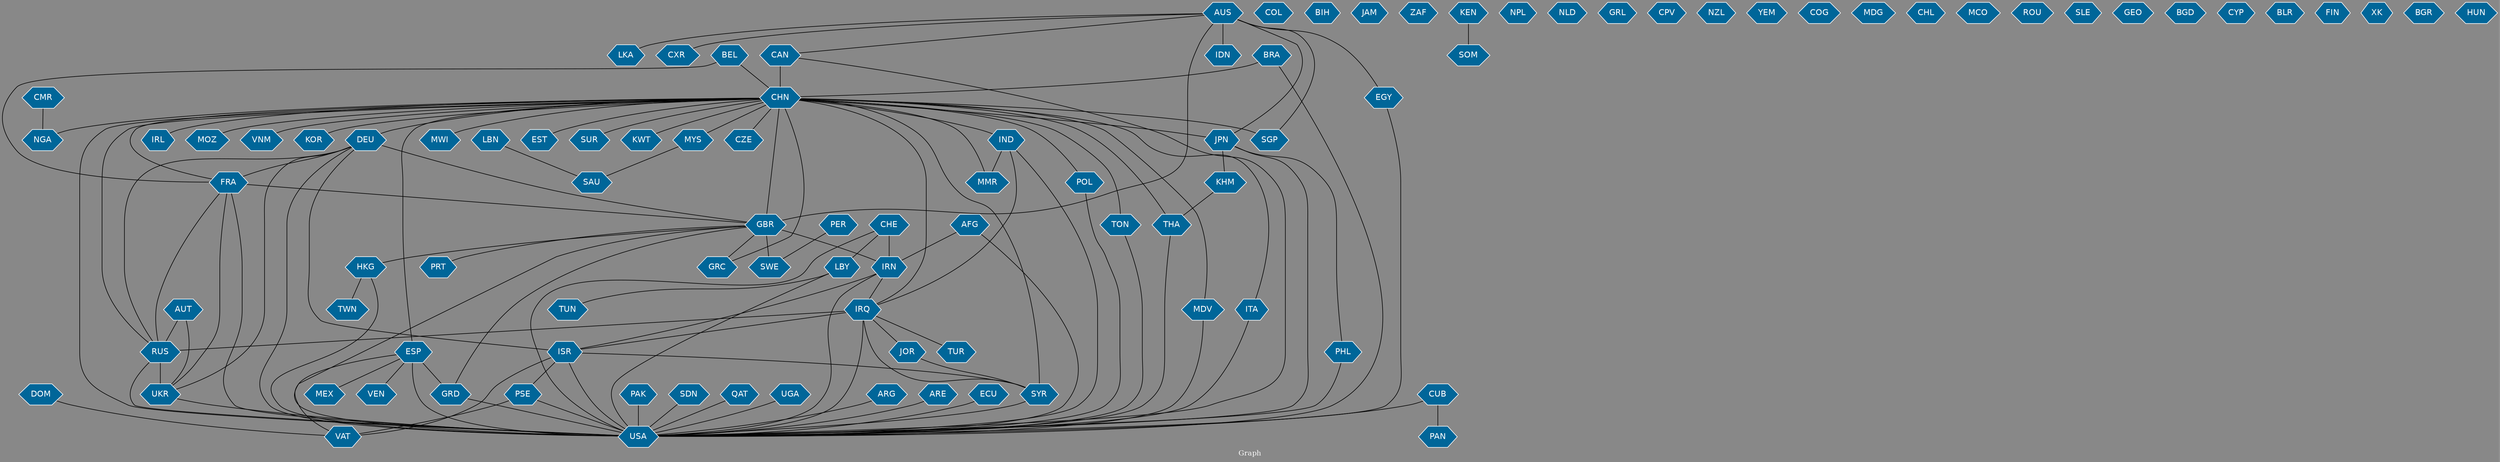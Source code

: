 // Countries together in item graph
graph {
	graph [bgcolor="#888888" fontcolor=white fontsize=12 label="Graph" outputorder=edgesfirst overlap=prism]
	node [color=white fillcolor="#006699" fontcolor=white fontname=Helvetica shape=hexagon style=filled]
	edge [arrowhead=open color=black fontcolor=white fontname=Courier fontsize=12]
		RUS [label=RUS]
		ITA [label=ITA]
		VAT [label=VAT]
		IRQ [label=IRQ]
		USA [label=USA]
		BRA [label=BRA]
		CHN [label=CHN]
		JPN [label=JPN]
		IDN [label=IDN]
		AUS [label=AUS]
		ISR [label=ISR]
		SYR [label=SYR]
		GBR [label=GBR]
		ESP [label=ESP]
		DEU [label=DEU]
		GRC [label=GRC]
		PAK [label=PAK]
		CAN [label=CAN]
		COL [label=COL]
		PRT [label=PRT]
		BIH [label=BIH]
		UKR [label=UKR]
		SDN [label=SDN]
		EGY [label=EGY]
		QAT [label=QAT]
		THA [label=THA]
		MMR [label=MMR]
		PHL [label=PHL]
		AFG [label=AFG]
		LBY [label=LBY]
		TUN [label=TUN]
		JAM [label=JAM]
		LBN [label=LBN]
		IRL [label=IRL]
		MOZ [label=MOZ]
		VNM [label=VNM]
		NGA [label=NGA]
		IRN [label=IRN]
		IND [label=IND]
		KOR [label=KOR]
		FRA [label=FRA]
		BEL [label=BEL]
		ZAF [label=ZAF]
		HKG [label=HKG]
		MEX [label=MEX]
		VEN [label=VEN]
		UGA [label=UGA]
		KEN [label=KEN]
		MYS [label=MYS]
		PSE [label=PSE]
		GRD [label=GRD]
		SWE [label=SWE]
		PER [label=PER]
		LKA [label=LKA]
		SAU [label=SAU]
		NPL [label=NPL]
		TUR [label=TUR]
		AUT [label=AUT]
		CUB [label=CUB]
		SGP [label=SGP]
		NLD [label=NLD]
		GRL [label=GRL]
		JOR [label=JOR]
		POL [label=POL]
		MWI [label=MWI]
		CPV [label=CPV]
		NZL [label=NZL]
		CHE [label=CHE]
		YEM [label=YEM]
		SOM [label=SOM]
		COG [label=COG]
		MDG [label=MDG]
		CHL [label=CHL]
		MCO [label=MCO]
		ROU [label=ROU]
		TON [label=TON]
		SLE [label=SLE]
		MDV [label=MDV]
		ARG [label=ARG]
		ARE [label=ARE]
		ECU [label=ECU]
		GEO [label=GEO]
		CMR [label=CMR]
		EST [label=EST]
		BGD [label=BGD]
		SUR [label=SUR]
		CYP [label=CYP]
		KWT [label=KWT]
		PAN [label=PAN]
		BLR [label=BLR]
		KHM [label=KHM]
		FIN [label=FIN]
		"CXR " [label="CXR "]
		CZE [label=CZE]
		DOM [label=DOM]
		XK [label=XK]
		TWN [label=TWN]
		BGR [label=BGR]
		HUN [label=HUN]
			HKG -- USA [weight=1]
			JPN -- KHM [weight=1]
			GBR -- IRN [weight=3]
			CUB -- PAN [weight=1]
			GRD -- USA [weight=2]
			CAN -- USA [weight=2]
			CHN -- IRQ [weight=8]
			THA -- USA [weight=1]
			MYS -- SAU [weight=1]
			LBY -- TUN [weight=1]
			ISR -- PSE [weight=11]
			IRQ -- ISR [weight=1]
			MDV -- USA [weight=1]
			DEU -- GBR [weight=2]
			GBR -- PRT [weight=1]
			AFG -- USA [weight=6]
			BRA -- USA [weight=1]
			CHE -- USA [weight=1]
			PSE -- VAT [weight=1]
			CHN -- POL [weight=1]
			JPN -- PHL [weight=1]
			CHN -- DEU [weight=2]
			AUS -- JPN [weight=2]
			IRN -- ISR [weight=1]
			BEL -- FRA [weight=2]
			AUS -- SGP [weight=1]
			LBY -- USA [weight=1]
			JOR -- SYR [weight=1]
			CHN -- MDV [weight=1]
			GBR -- GRC [weight=2]
			CHN -- ESP [weight=2]
			AUS -- "CXR " [weight=1]
			PER -- SWE [weight=1]
			ECU -- USA [weight=1]
			TON -- USA [weight=1]
			CHN -- GRC [weight=27]
			ARE -- USA [weight=1]
			ESP -- MEX [weight=1]
			AUT -- RUS [weight=1]
			CHN -- CZE [weight=1]
			AUS -- EGY [weight=1]
			DEU -- RUS [weight=1]
			JPN -- USA [weight=2]
			CHN -- USA [weight=47]
			CHN -- MOZ [weight=1]
			QAT -- USA [weight=1]
			CHN -- KWT [weight=2]
			CHN -- GBR [weight=34]
			AUS -- CAN [weight=1]
			ARG -- USA [weight=1]
			IND -- USA [weight=2]
			UGA -- USA [weight=1]
			CHN -- IND [weight=3]
			GBR -- HKG [weight=1]
			ISR -- VAT [weight=1]
			IRQ -- RUS [weight=1]
			CHE -- LBY [weight=1]
			CAN -- CHN [weight=8]
			EGY -- USA [weight=1]
			CHN -- JPN [weight=20]
			UKR -- USA [weight=3]
			PSE -- USA [weight=1]
			IRQ -- SYR [weight=6]
			DEU -- ISR [weight=1]
			CHN -- IRL [weight=1]
			CHN -- FRA [weight=1]
			ISR -- USA [weight=2]
			BEL -- CHN [weight=1]
			KEN -- SOM [weight=3]
			AUS -- IDN [weight=1]
			ESP -- VAT [weight=1]
			POL -- USA [weight=1]
			AUS -- GBR [weight=1]
			FRA -- USA [weight=3]
			DEU -- FRA [weight=2]
			CHN -- THA [weight=2]
			PHL -- USA [weight=1]
			FRA -- GBR [weight=1]
			PAK -- USA [weight=2]
			IRN -- IRQ [weight=12]
			GBR -- SWE [weight=1]
			ESP -- VEN [weight=1]
			AFG -- IRN [weight=1]
			KHM -- THA [weight=2]
			CHN -- MMR [weight=3]
			CHE -- IRN [weight=1]
			CHN -- ITA [weight=1]
			CHN -- SGP [weight=2]
			IRQ -- JOR [weight=2]
			RUS -- UKR [weight=40]
			ITA -- USA [weight=1]
			CHN -- VNM [weight=5]
			FRA -- RUS [weight=1]
			IRN -- USA [weight=10]
			AUT -- UKR [weight=1]
			CHN -- NGA [weight=1]
			ESP -- USA [weight=3]
			CHN -- KOR [weight=4]
			GBR -- USA [weight=3]
			GBR -- GRD [weight=1]
			SDN -- USA [weight=1]
			SYR -- USA [weight=4]
			DEU -- UKR [weight=1]
			IND -- MMR [weight=1]
			ISR -- SYR [weight=3]
			CHN -- TON [weight=1]
			IRQ -- USA [weight=40]
			AUS -- LKA [weight=1]
			DOM -- VAT [weight=1]
			CHN -- SUR [weight=1]
			IND -- IRQ [weight=1]
			CHN -- RUS [weight=3]
			RUS -- USA [weight=11]
			ESP -- GRD [weight=2]
			DEU -- USA [weight=4]
			CHN -- MWI [weight=1]
			CUB -- USA [weight=1]
			LBN -- SAU [weight=1]
			CHN -- SYR [weight=1]
			CHN -- MYS [weight=1]
			BRA -- CHN [weight=2]
			HKG -- TWN [weight=1]
			CMR -- NGA [weight=1]
			IRQ -- TUR [weight=2]
			FRA -- UKR [weight=1]
			CHN -- EST [weight=1]
}
